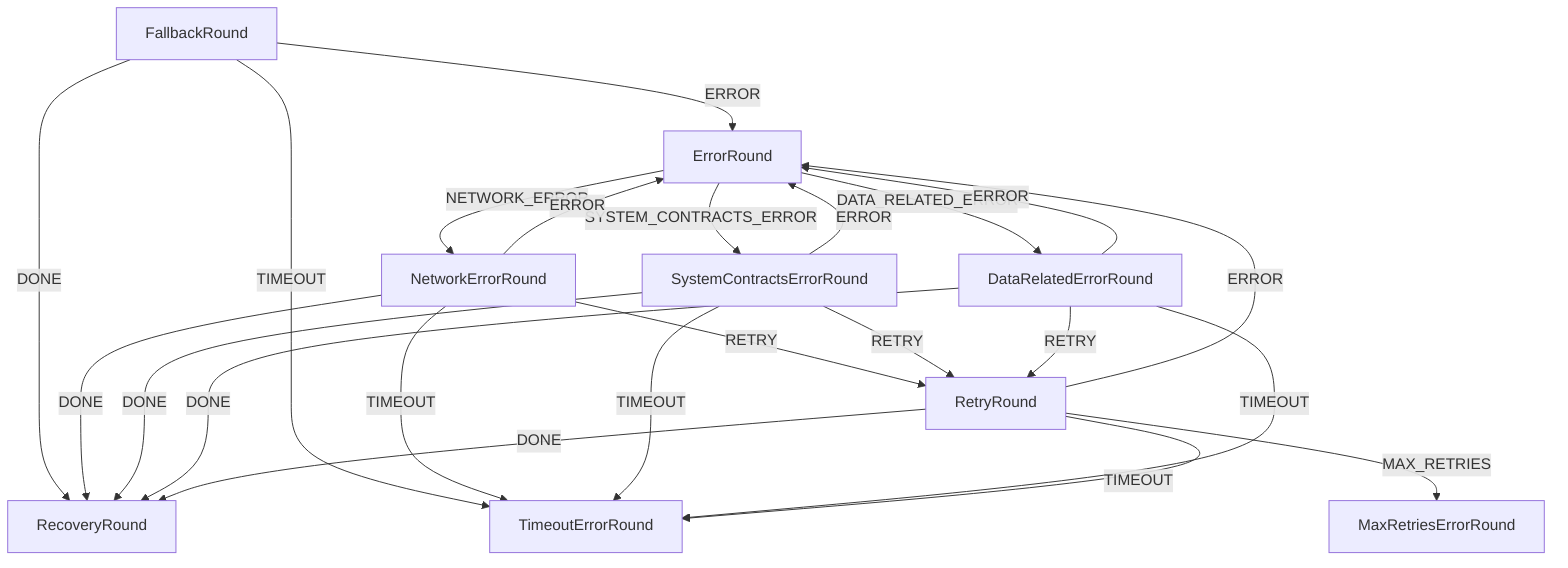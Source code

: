 graph TD
  FallbackRound
  MaxRetriesErrorRound
  RecoveryRound
  DataRelatedErrorRound
  NetworkErrorRound
  RetryRound
  TimeoutErrorRound
  FallbackRound
  ErrorRound
  SystemContractsErrorRound
  FallbackRound -->|DONE| RecoveryRound
  FallbackRound -->|TIMEOUT| TimeoutErrorRound
  FallbackRound -->|ERROR| ErrorRound
  ErrorRound -->|NETWORK_ERROR| NetworkErrorRound
  ErrorRound -->|SYSTEM_CONTRACTS_ERROR| SystemContractsErrorRound
  ErrorRound -->|DATA_RELATED_ERROR| DataRelatedErrorRound
  NetworkErrorRound -->|DONE| RecoveryRound
  NetworkErrorRound -->|TIMEOUT| TimeoutErrorRound
  NetworkErrorRound -->|ERROR| ErrorRound
  NetworkErrorRound -->|RETRY| RetryRound
  SystemContractsErrorRound -->|DONE| RecoveryRound
  SystemContractsErrorRound -->|TIMEOUT| TimeoutErrorRound
  SystemContractsErrorRound -->|ERROR| ErrorRound
  SystemContractsErrorRound -->|RETRY| RetryRound
  DataRelatedErrorRound -->|DONE| RecoveryRound
  DataRelatedErrorRound -->|TIMEOUT| TimeoutErrorRound
  DataRelatedErrorRound -->|ERROR| ErrorRound
  DataRelatedErrorRound -->|RETRY| RetryRound
  RetryRound -->|DONE| RecoveryRound
  RetryRound -->|TIMEOUT| TimeoutErrorRound
  RetryRound -->|ERROR| ErrorRound
  RetryRound -->|MAX_RETRIES| MaxRetriesErrorRound